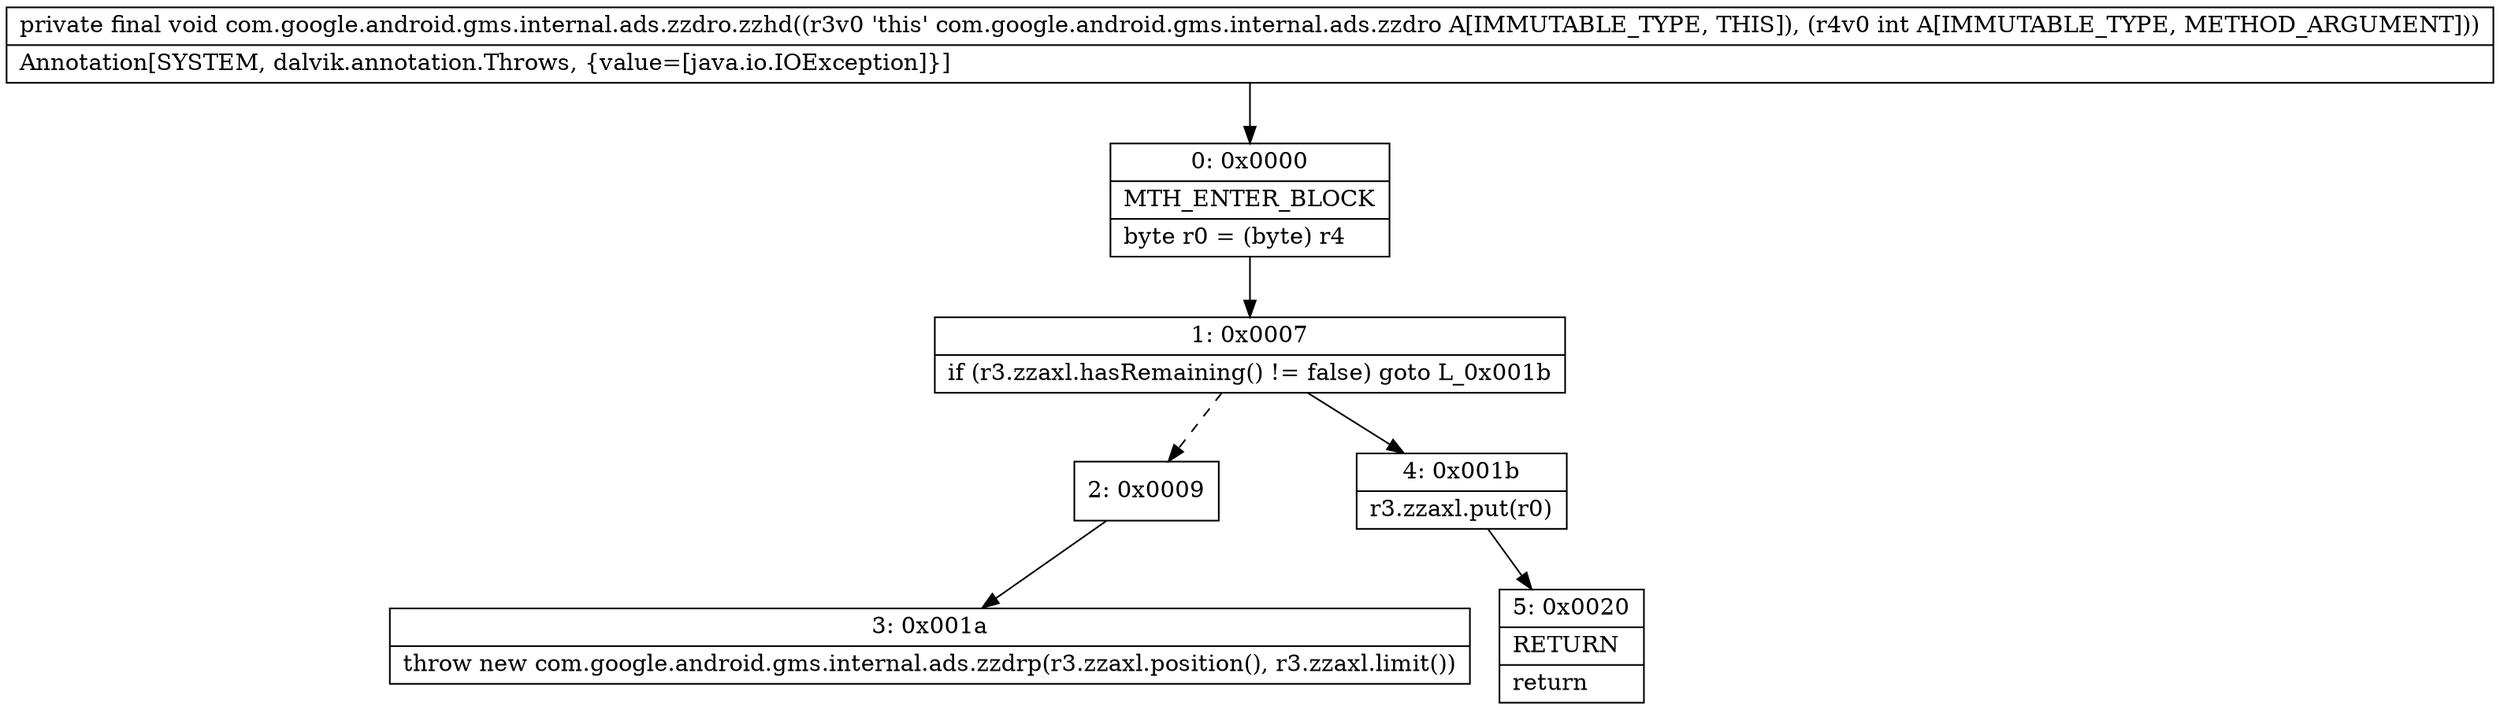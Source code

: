 digraph "CFG forcom.google.android.gms.internal.ads.zzdro.zzhd(I)V" {
Node_0 [shape=record,label="{0\:\ 0x0000|MTH_ENTER_BLOCK\l|byte r0 = (byte) r4\l}"];
Node_1 [shape=record,label="{1\:\ 0x0007|if (r3.zzaxl.hasRemaining() != false) goto L_0x001b\l}"];
Node_2 [shape=record,label="{2\:\ 0x0009}"];
Node_3 [shape=record,label="{3\:\ 0x001a|throw new com.google.android.gms.internal.ads.zzdrp(r3.zzaxl.position(), r3.zzaxl.limit())\l}"];
Node_4 [shape=record,label="{4\:\ 0x001b|r3.zzaxl.put(r0)\l}"];
Node_5 [shape=record,label="{5\:\ 0x0020|RETURN\l|return\l}"];
MethodNode[shape=record,label="{private final void com.google.android.gms.internal.ads.zzdro.zzhd((r3v0 'this' com.google.android.gms.internal.ads.zzdro A[IMMUTABLE_TYPE, THIS]), (r4v0 int A[IMMUTABLE_TYPE, METHOD_ARGUMENT]))  | Annotation[SYSTEM, dalvik.annotation.Throws, \{value=[java.io.IOException]\}]\l}"];
MethodNode -> Node_0;
Node_0 -> Node_1;
Node_1 -> Node_2[style=dashed];
Node_1 -> Node_4;
Node_2 -> Node_3;
Node_4 -> Node_5;
}

